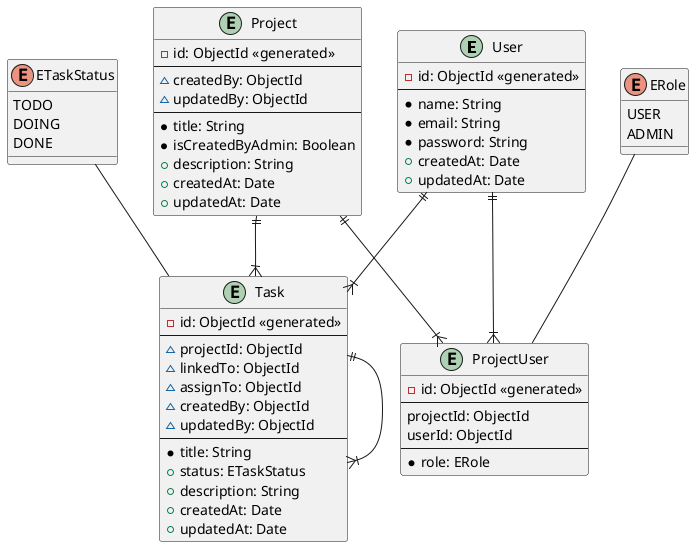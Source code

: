 @startuml TODO

' skinparam linetype ortho

entity User {
    -id: ObjectId <<generated>>
    --
    *name: String
    *email: String
    *password: String
    +createdAt: Date
    +updatedAt: Date
}

entity Task {
    -id: ObjectId <<generated>>
    --
    ~projectId: ObjectId
    ~linkedTo: ObjectId
    ~assignTo: ObjectId
    ~createdBy: ObjectId
    ~updatedBy: ObjectId
    --
    *title: String
    +status: ETaskStatus
    +description: String
    +createdAt: Date
    +updatedAt: Date
}

entity Project {
    -id: ObjectId <<generated>>
    --
    ~createdBy: ObjectId
    ~updatedBy: ObjectId
    --
    *title: String
    *isCreatedByAdmin: Boolean
    +description: String
    +createdAt: Date
    +updatedAt: Date
}

entity ProjectUser {
    -id: ObjectId <<generated>>
    --
    projectId: ObjectId
    userId: ObjectId
    --
    *role: ERole
}

enum ERole {
    USER
    ADMIN
}

enum ETaskStatus {
    TODO
    DOING
    DONE
}

User ||--|{ Task
Task ||--|{ Task
Project ||-|{ Task
Project ||--|{ ProjectUser
User ||--|{ ProjectUser
ETaskStatus -- Task
ERole -- ProjectUser

@enduml